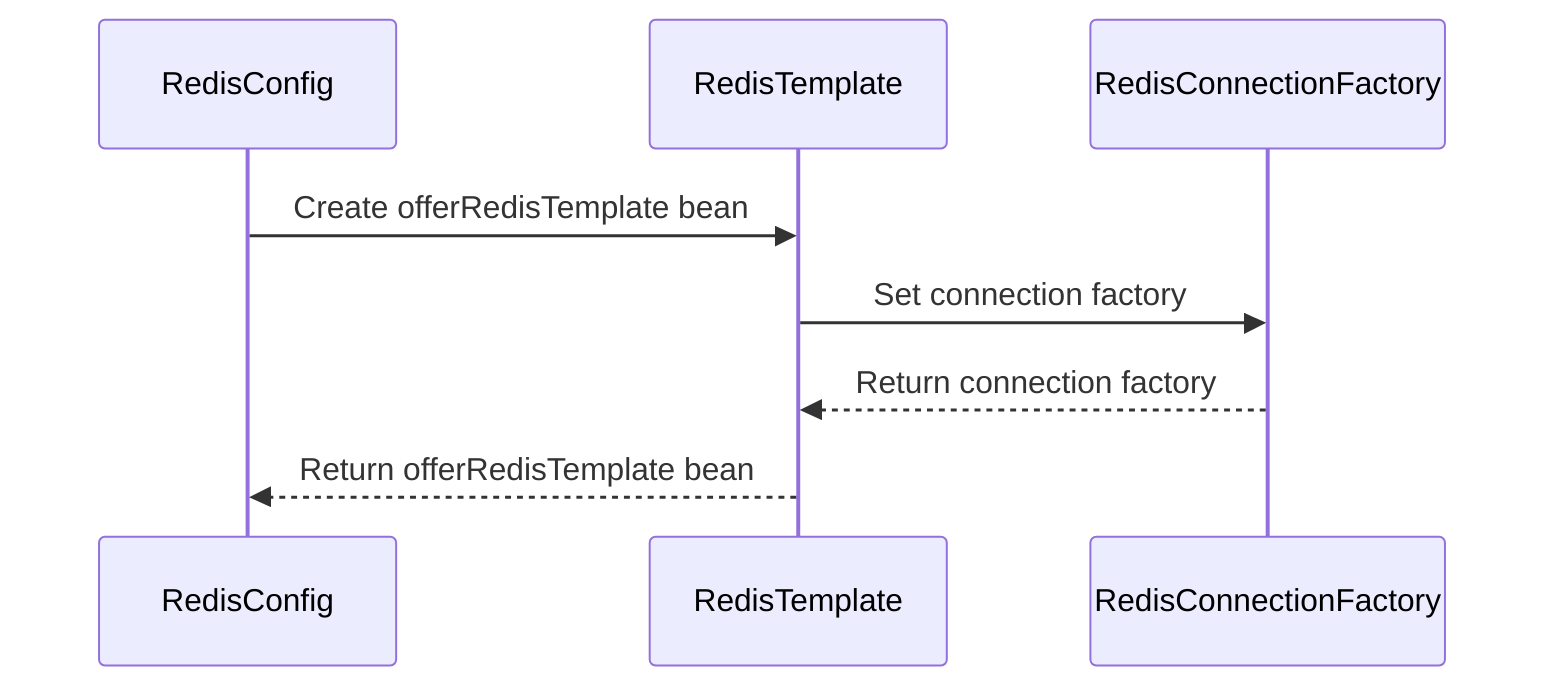 sequenceDiagram
    participant RedisConfig
    participant RedisTemplate
    participant RedisConnectionFactory
    
    RedisConfig->>RedisTemplate: Create offerRedisTemplate bean
    RedisTemplate->>RedisConnectionFactory: Set connection factory
    RedisConnectionFactory-->>RedisTemplate: Return connection factory
    RedisTemplate-->>RedisConfig: Return offerRedisTemplate bean